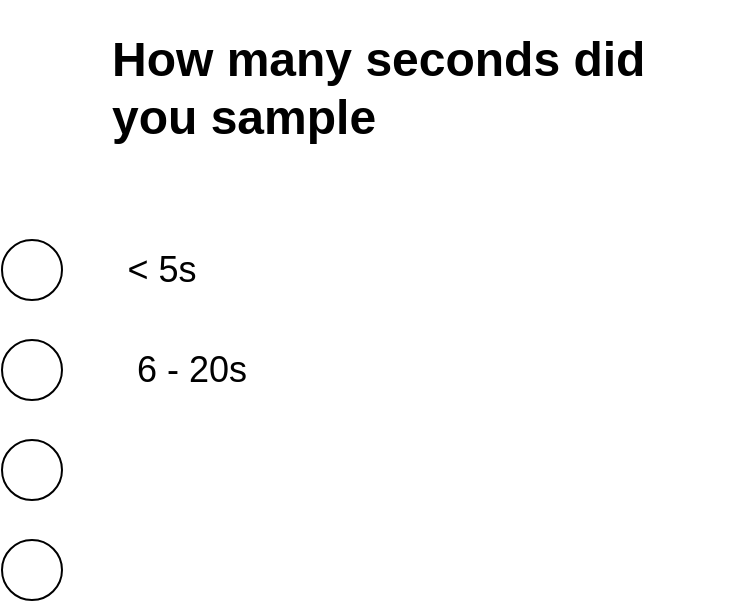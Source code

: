 <mxfile version="14.9.0" type="github">
  <diagram id="NHRuNwJ-pm_h_ZCu1pSr" name="Page-1">
    <mxGraphModel dx="1119" dy="1813" grid="1" gridSize="10" guides="1" tooltips="1" connect="1" arrows="1" fold="1" page="1" pageScale="1" pageWidth="827" pageHeight="1169" math="0" shadow="0">
      <root>
        <mxCell id="0" />
        <mxCell id="1" parent="0" />
        <mxCell id="5bO8Cuixb7cpYG97UHFh-24" value="" style="ellipse;whiteSpace=wrap;html=1;aspect=fixed;" vertex="1" parent="1">
          <mxGeometry x="80" y="90" width="30" height="30" as="geometry" />
        </mxCell>
        <mxCell id="5bO8Cuixb7cpYG97UHFh-25" value="" style="ellipse;whiteSpace=wrap;html=1;aspect=fixed;" vertex="1" parent="1">
          <mxGeometry x="80" y="140" width="30" height="30" as="geometry" />
        </mxCell>
        <mxCell id="5bO8Cuixb7cpYG97UHFh-26" value="" style="ellipse;whiteSpace=wrap;html=1;aspect=fixed;" vertex="1" parent="1">
          <mxGeometry x="80" y="190" width="30" height="30" as="geometry" />
        </mxCell>
        <mxCell id="5bO8Cuixb7cpYG97UHFh-27" value="" style="ellipse;whiteSpace=wrap;html=1;aspect=fixed;" vertex="1" parent="1">
          <mxGeometry x="80" y="240" width="30" height="30" as="geometry" />
        </mxCell>
        <mxCell id="5bO8Cuixb7cpYG97UHFh-28" value="&lt;h1&gt;How many seconds did you sample&lt;/h1&gt;" style="text;html=1;strokeColor=none;fillColor=none;spacing=5;spacingTop=-20;whiteSpace=wrap;overflow=hidden;rounded=0;" vertex="1" parent="1">
          <mxGeometry x="130" y="-20" width="320" height="70" as="geometry" />
        </mxCell>
        <mxCell id="5bO8Cuixb7cpYG97UHFh-29" value="&lt;font style=&quot;font-size: 18px&quot;&gt;&amp;lt; 5s&lt;/font&gt;" style="text;html=1;strokeColor=none;fillColor=none;align=center;verticalAlign=middle;whiteSpace=wrap;rounded=0;" vertex="1" parent="1">
          <mxGeometry x="140" y="95" width="40" height="20" as="geometry" />
        </mxCell>
        <mxCell id="5bO8Cuixb7cpYG97UHFh-30" value="&lt;font style=&quot;font-size: 18px&quot;&gt;6 - 20s&lt;/font&gt;" style="text;html=1;strokeColor=none;fillColor=none;align=center;verticalAlign=middle;whiteSpace=wrap;rounded=0;" vertex="1" parent="1">
          <mxGeometry x="140" y="145" width="70" height="20" as="geometry" />
        </mxCell>
      </root>
    </mxGraphModel>
  </diagram>
</mxfile>
